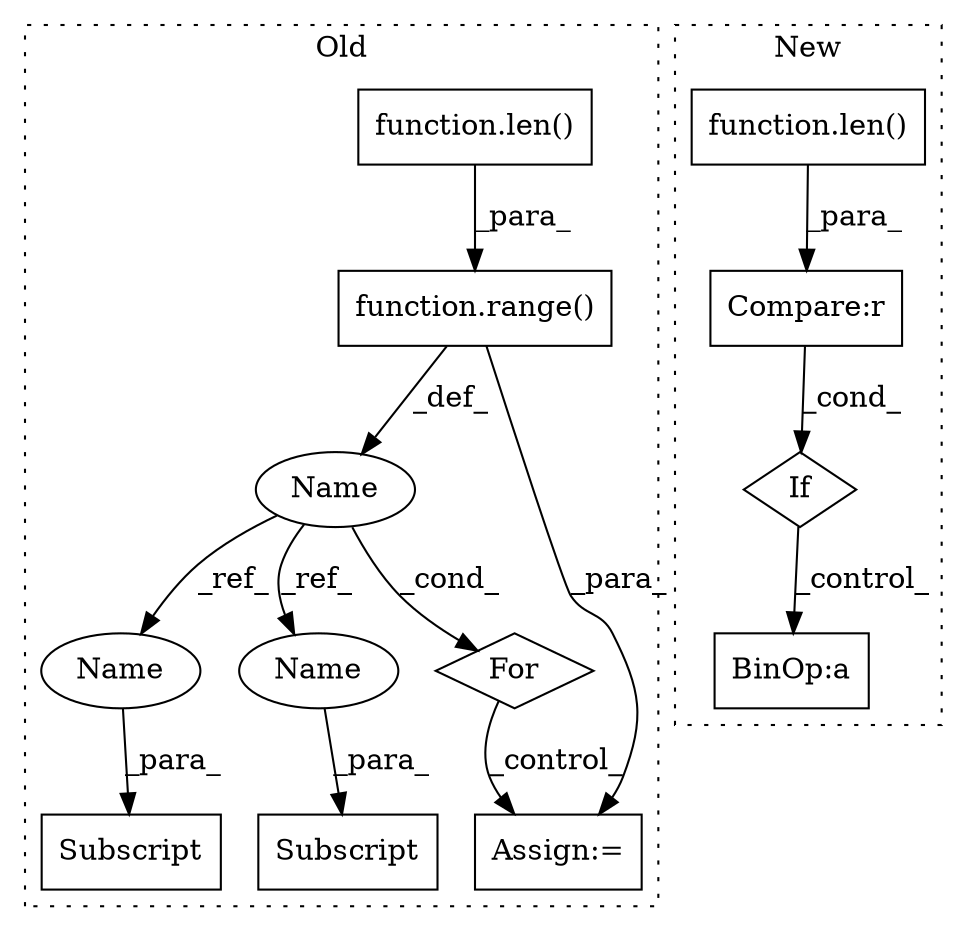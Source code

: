 digraph G {
subgraph cluster0 {
1 [label="function.range()" a="75" s="43190,43217" l="6,1" shape="box"];
3 [label="For" a="107" s="43171,43218" l="4,207" shape="diamond"];
4 [label="function.len()" a="75" s="43196,43216" l="4,1" shape="box"];
5 [label="Subscript" a="63" s="43456,0" l="29,0" shape="box"];
6 [label="Name" a="87" s="43175" l="11" shape="ellipse"];
7 [label="Subscript" a="63" s="43498,0" l="24,0" shape="box"];
8 [label="Assign:=" a="68" s="43440" l="3" shape="box"];
12 [label="Name" a="87" s="43473" l="11" shape="ellipse"];
13 [label="Name" a="87" s="43510" l="11" shape="ellipse"];
label = "Old";
style="dotted";
}
subgraph cluster1 {
2 [label="function.len()" a="75" s="43231,43252" l="4,1" shape="box"];
9 [label="If" a="96" s="43228" l="3" shape="diamond"];
10 [label="BinOp:a" a="82" s="43343" l="3" shape="box"];
11 [label="Compare:r" a="40" s="43231" l="52" shape="box"];
label = "New";
style="dotted";
}
1 -> 8 [label="_para_"];
1 -> 6 [label="_def_"];
2 -> 11 [label="_para_"];
3 -> 8 [label="_control_"];
4 -> 1 [label="_para_"];
6 -> 12 [label="_ref_"];
6 -> 3 [label="_cond_"];
6 -> 13 [label="_ref_"];
9 -> 10 [label="_control_"];
11 -> 9 [label="_cond_"];
12 -> 5 [label="_para_"];
13 -> 7 [label="_para_"];
}